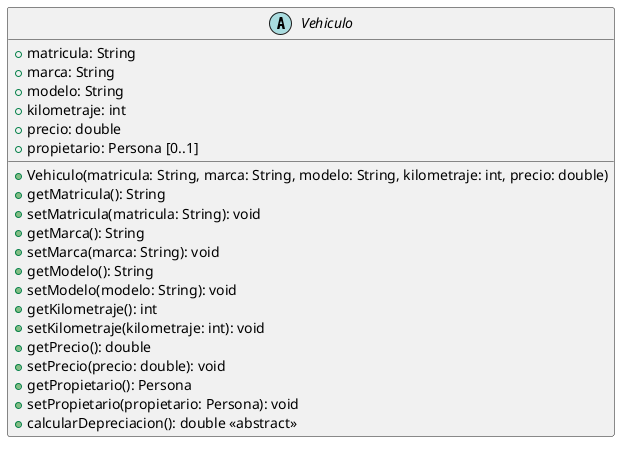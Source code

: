@startuml
abstract class Vehiculo {
  + matricula: String
  + marca: String
  + modelo: String
  + kilometraje: int
  + precio: double
  + propietario: Persona [0..1]
  + Vehiculo(matricula: String, marca: String, modelo: String, kilometraje: int, precio: double)
  + getMatricula(): String
  + setMatricula(matricula: String): void
  + getMarca(): String
  + setMarca(marca: String): void
  + getModelo(): String
  + setModelo(modelo: String): void
  + getKilometraje(): int
  + setKilometraje(kilometraje: int): void
  + getPrecio(): double
  + setPrecio(precio: double): void
  + getPropietario(): Persona
  + setPropietario(propietario: Persona): void
  + calcularDepreciacion(): double <<abstract>>
}
@enduml
